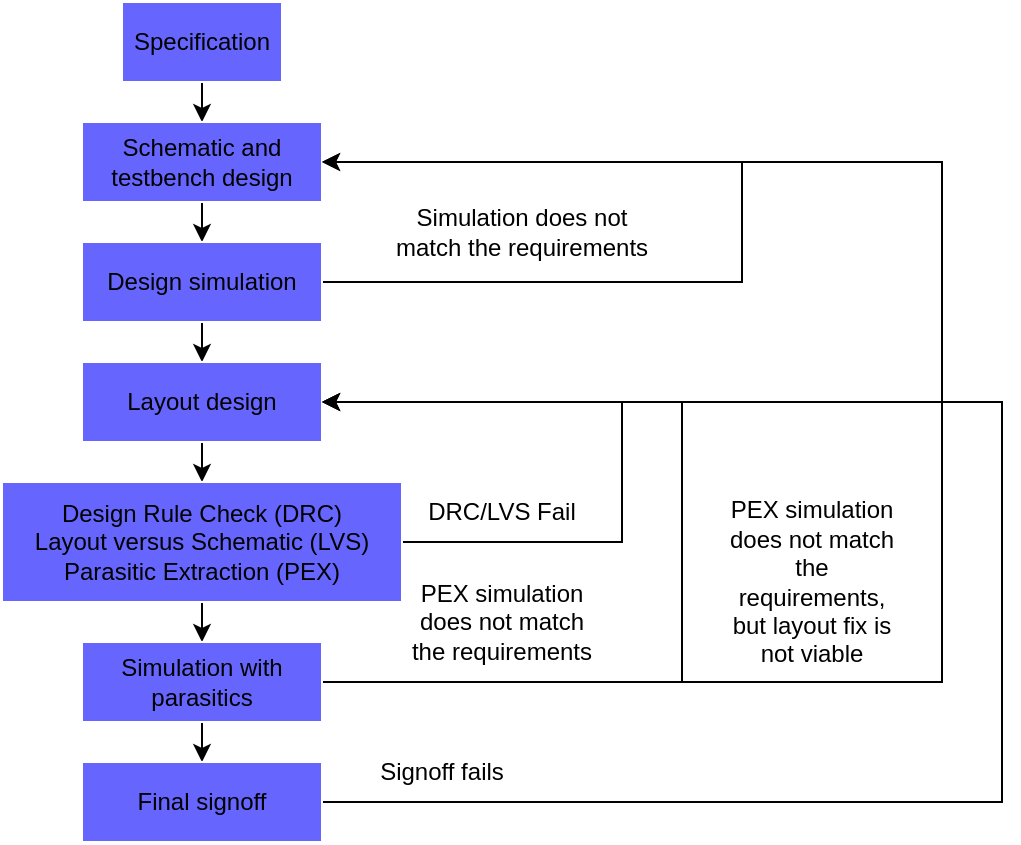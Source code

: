 <mxfile version="13.9.9" type="device"><diagram id="8Y73TcOri1-MYDsHpLIO" name="Page-1"><mxGraphModel dx="950" dy="470" grid="1" gridSize="10" guides="1" tooltips="1" connect="1" arrows="1" fold="1" page="1" pageScale="1" pageWidth="827" pageHeight="1169" math="0" shadow="0"><root><mxCell id="0"/><mxCell id="1" parent="0"/><mxCell id="2OxgUuFAooOXZKo0sOXy-10" style="edgeStyle=orthogonalEdgeStyle;rounded=0;orthogonalLoop=1;jettySize=auto;html=1;exitX=0.5;exitY=1;exitDx=0;exitDy=0;entryX=0.5;entryY=0;entryDx=0;entryDy=0;" edge="1" parent="1" source="2OxgUuFAooOXZKo0sOXy-1" target="2OxgUuFAooOXZKo0sOXy-3"><mxGeometry relative="1" as="geometry"/></mxCell><mxCell id="2OxgUuFAooOXZKo0sOXy-1" value="Specification" style="rounded=0;whiteSpace=wrap;html=1;fillColor=#6666FF;strokeColor=#FFFFFF;" vertex="1" parent="1"><mxGeometry x="100" y="40" width="80" height="40" as="geometry"/></mxCell><mxCell id="2OxgUuFAooOXZKo0sOXy-11" style="edgeStyle=orthogonalEdgeStyle;rounded=0;orthogonalLoop=1;jettySize=auto;html=1;exitX=0.5;exitY=1;exitDx=0;exitDy=0;entryX=0.5;entryY=0;entryDx=0;entryDy=0;" edge="1" parent="1" source="2OxgUuFAooOXZKo0sOXy-3" target="2OxgUuFAooOXZKo0sOXy-4"><mxGeometry relative="1" as="geometry"/></mxCell><mxCell id="2OxgUuFAooOXZKo0sOXy-3" value="Schematic and testbench design" style="rounded=0;whiteSpace=wrap;html=1;fillColor=#6666FF;strokeColor=#FFFFFF;" vertex="1" parent="1"><mxGeometry x="80" y="100" width="120" height="40" as="geometry"/></mxCell><mxCell id="2OxgUuFAooOXZKo0sOXy-12" style="edgeStyle=orthogonalEdgeStyle;rounded=0;orthogonalLoop=1;jettySize=auto;html=1;exitX=0.5;exitY=1;exitDx=0;exitDy=0;entryX=0.5;entryY=0;entryDx=0;entryDy=0;" edge="1" parent="1" source="2OxgUuFAooOXZKo0sOXy-4" target="2OxgUuFAooOXZKo0sOXy-5"><mxGeometry relative="1" as="geometry"/></mxCell><mxCell id="2OxgUuFAooOXZKo0sOXy-16" style="edgeStyle=orthogonalEdgeStyle;rounded=0;orthogonalLoop=1;jettySize=auto;html=1;exitX=1;exitY=0.5;exitDx=0;exitDy=0;entryX=1;entryY=0.5;entryDx=0;entryDy=0;" edge="1" parent="1" source="2OxgUuFAooOXZKo0sOXy-4" target="2OxgUuFAooOXZKo0sOXy-3"><mxGeometry relative="1" as="geometry"><Array as="points"><mxPoint x="410" y="180"/><mxPoint x="410" y="120"/></Array></mxGeometry></mxCell><mxCell id="2OxgUuFAooOXZKo0sOXy-4" value="Design simulation" style="rounded=0;whiteSpace=wrap;html=1;fillColor=#6666FF;strokeColor=#FFFFFF;" vertex="1" parent="1"><mxGeometry x="80" y="160" width="120" height="40" as="geometry"/></mxCell><mxCell id="2OxgUuFAooOXZKo0sOXy-13" style="edgeStyle=orthogonalEdgeStyle;rounded=0;orthogonalLoop=1;jettySize=auto;html=1;exitX=0.5;exitY=1;exitDx=0;exitDy=0;entryX=0.5;entryY=0;entryDx=0;entryDy=0;" edge="1" parent="1" source="2OxgUuFAooOXZKo0sOXy-5" target="2OxgUuFAooOXZKo0sOXy-6"><mxGeometry relative="1" as="geometry"/></mxCell><mxCell id="2OxgUuFAooOXZKo0sOXy-5" value="Layout design" style="rounded=0;whiteSpace=wrap;html=1;fillColor=#6666FF;strokeColor=#FFFFFF;" vertex="1" parent="1"><mxGeometry x="80" y="220" width="120" height="40" as="geometry"/></mxCell><mxCell id="2OxgUuFAooOXZKo0sOXy-14" style="edgeStyle=orthogonalEdgeStyle;rounded=0;orthogonalLoop=1;jettySize=auto;html=1;exitX=0.5;exitY=1;exitDx=0;exitDy=0;entryX=0.5;entryY=0;entryDx=0;entryDy=0;" edge="1" parent="1" source="2OxgUuFAooOXZKo0sOXy-6" target="2OxgUuFAooOXZKo0sOXy-8"><mxGeometry relative="1" as="geometry"/></mxCell><mxCell id="2OxgUuFAooOXZKo0sOXy-17" style="edgeStyle=orthogonalEdgeStyle;rounded=0;orthogonalLoop=1;jettySize=auto;html=1;exitX=1;exitY=0.5;exitDx=0;exitDy=0;entryX=1;entryY=0.5;entryDx=0;entryDy=0;" edge="1" parent="1" source="2OxgUuFAooOXZKo0sOXy-6" target="2OxgUuFAooOXZKo0sOXy-5"><mxGeometry relative="1" as="geometry"><Array as="points"><mxPoint x="350" y="310"/><mxPoint x="350" y="240"/></Array></mxGeometry></mxCell><mxCell id="2OxgUuFAooOXZKo0sOXy-6" value="Design Rule Check (DRC)&lt;br&gt;Layout versus Schematic (LVS)&lt;br&gt;Parasitic Extraction (PEX)" style="rounded=0;whiteSpace=wrap;html=1;fillColor=#6666FF;strokeColor=#FFFFFF;" vertex="1" parent="1"><mxGeometry x="40" y="280" width="200" height="60" as="geometry"/></mxCell><mxCell id="2OxgUuFAooOXZKo0sOXy-15" style="edgeStyle=orthogonalEdgeStyle;rounded=0;orthogonalLoop=1;jettySize=auto;html=1;exitX=0.5;exitY=1;exitDx=0;exitDy=0;entryX=0.5;entryY=0;entryDx=0;entryDy=0;" edge="1" parent="1" source="2OxgUuFAooOXZKo0sOXy-8" target="2OxgUuFAooOXZKo0sOXy-9"><mxGeometry relative="1" as="geometry"/></mxCell><mxCell id="2OxgUuFAooOXZKo0sOXy-18" style="edgeStyle=orthogonalEdgeStyle;rounded=0;orthogonalLoop=1;jettySize=auto;html=1;exitX=1;exitY=0.5;exitDx=0;exitDy=0;entryX=1;entryY=0.5;entryDx=0;entryDy=0;" edge="1" parent="1" source="2OxgUuFAooOXZKo0sOXy-8" target="2OxgUuFAooOXZKo0sOXy-5"><mxGeometry relative="1" as="geometry"><Array as="points"><mxPoint x="380" y="380"/><mxPoint x="380" y="240"/></Array></mxGeometry></mxCell><mxCell id="2OxgUuFAooOXZKo0sOXy-19" style="edgeStyle=orthogonalEdgeStyle;rounded=0;orthogonalLoop=1;jettySize=auto;html=1;exitX=1;exitY=0.5;exitDx=0;exitDy=0;entryX=1;entryY=0.5;entryDx=0;entryDy=0;" edge="1" parent="1" source="2OxgUuFAooOXZKo0sOXy-8" target="2OxgUuFAooOXZKo0sOXy-3"><mxGeometry relative="1" as="geometry"><Array as="points"><mxPoint x="510" y="380"/><mxPoint x="510" y="120"/></Array></mxGeometry></mxCell><mxCell id="2OxgUuFAooOXZKo0sOXy-8" value="Simulation with parasitics" style="rounded=0;whiteSpace=wrap;html=1;fillColor=#6666FF;strokeColor=#FFFFFF;" vertex="1" parent="1"><mxGeometry x="80" y="360" width="120" height="40" as="geometry"/></mxCell><mxCell id="2OxgUuFAooOXZKo0sOXy-20" style="edgeStyle=orthogonalEdgeStyle;rounded=0;orthogonalLoop=1;jettySize=auto;html=1;exitX=1;exitY=0.5;exitDx=0;exitDy=0;entryX=1;entryY=0.5;entryDx=0;entryDy=0;" edge="1" parent="1" source="2OxgUuFAooOXZKo0sOXy-9" target="2OxgUuFAooOXZKo0sOXy-5"><mxGeometry relative="1" as="geometry"><Array as="points"><mxPoint x="540" y="440"/><mxPoint x="540" y="240"/></Array></mxGeometry></mxCell><mxCell id="2OxgUuFAooOXZKo0sOXy-9" value="Final signoff" style="rounded=0;whiteSpace=wrap;html=1;fillColor=#6666FF;strokeColor=#FFFFFF;" vertex="1" parent="1"><mxGeometry x="80" y="420" width="120" height="40" as="geometry"/></mxCell><mxCell id="2OxgUuFAooOXZKo0sOXy-21" value="Simulation does not match the requirements" style="text;html=1;strokeColor=none;fillColor=none;align=center;verticalAlign=middle;whiteSpace=wrap;rounded=0;" vertex="1" parent="1"><mxGeometry x="230" y="130" width="140" height="50" as="geometry"/></mxCell><mxCell id="2OxgUuFAooOXZKo0sOXy-22" value="DRC/LVS Fail" style="text;html=1;strokeColor=none;fillColor=none;align=center;verticalAlign=middle;whiteSpace=wrap;rounded=0;" vertex="1" parent="1"><mxGeometry x="220" y="270" width="140" height="50" as="geometry"/></mxCell><mxCell id="2OxgUuFAooOXZKo0sOXy-23" value="PEX simulation does not match the requirements" style="text;html=1;strokeColor=none;fillColor=none;align=center;verticalAlign=middle;whiteSpace=wrap;rounded=0;" vertex="1" parent="1"><mxGeometry x="240" y="320" width="100" height="60" as="geometry"/></mxCell><mxCell id="2OxgUuFAooOXZKo0sOXy-24" value="PEX simulation does not match the requirements, but layout fix is not viable" style="text;html=1;strokeColor=none;fillColor=none;align=center;verticalAlign=middle;whiteSpace=wrap;rounded=0;" vertex="1" parent="1"><mxGeometry x="400" y="280" width="90" height="100" as="geometry"/></mxCell><mxCell id="2OxgUuFAooOXZKo0sOXy-25" value="Signoff fails" style="text;html=1;strokeColor=none;fillColor=none;align=center;verticalAlign=middle;whiteSpace=wrap;rounded=0;" vertex="1" parent="1"><mxGeometry x="190" y="400" width="140" height="50" as="geometry"/></mxCell></root></mxGraphModel></diagram></mxfile>